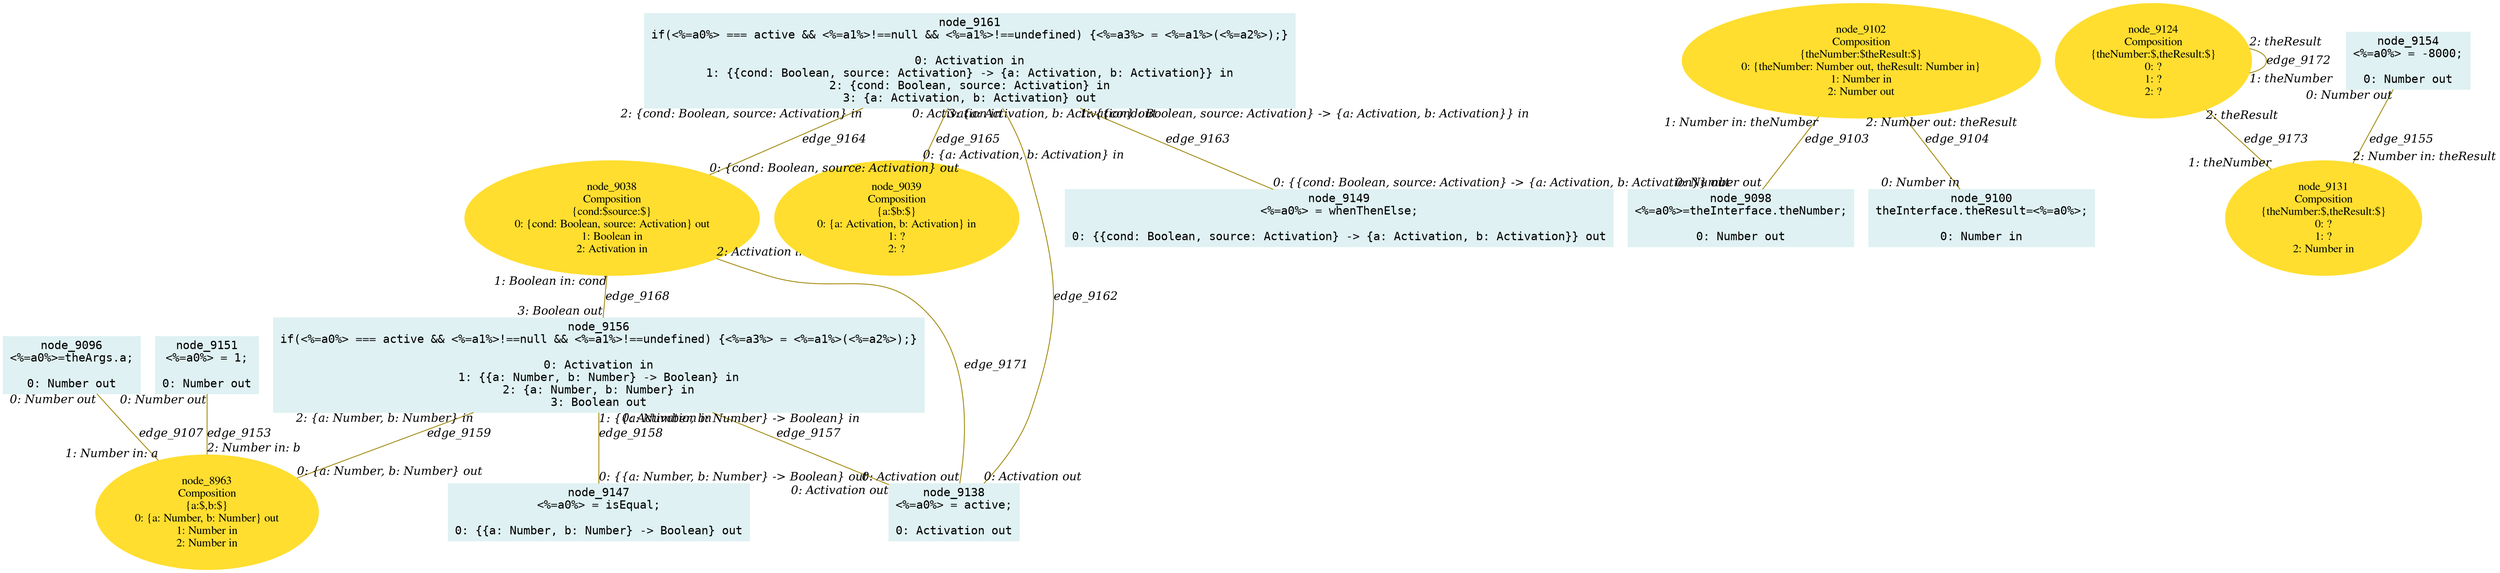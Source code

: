 digraph g{node_8963 [shape="ellipse", style="filled", color="#ffde2f", fontname="Times", label="node_8963
Composition
{a:$,b:$}
0: {a: Number, b: Number} out
1: Number in
2: Number in" ]
node_9038 [shape="ellipse", style="filled", color="#ffde2f", fontname="Times", label="node_9038
Composition
{cond:$source:$}
0: {cond: Boolean, source: Activation} out
1: Boolean in
2: Activation in" ]
node_9039 [shape="ellipse", style="filled", color="#ffde2f", fontname="Times", label="node_9039
Composition
{a:$b:$}
0: {a: Activation, b: Activation} in
1: ?
2: ?" ]
node_9096 [shape="box", style="filled", color="#dff1f2", fontname="Courier", label="node_9096
<%=a0%>=theArgs.a;

0: Number out" ]
node_9098 [shape="box", style="filled", color="#dff1f2", fontname="Courier", label="node_9098
<%=a0%>=theInterface.theNumber;

0: Number out" ]
node_9100 [shape="box", style="filled", color="#dff1f2", fontname="Courier", label="node_9100
theInterface.theResult=<%=a0%>;

0: Number in" ]
node_9102 [shape="ellipse", style="filled", color="#ffde2f", fontname="Times", label="node_9102
Composition
{theNumber:$theResult:$}
0: {theNumber: Number out, theResult: Number in}
1: Number in
2: Number out" ]
node_9124 [shape="ellipse", style="filled", color="#ffde2f", fontname="Times", label="node_9124
Composition
{theNumber:$,theResult:$}
0: ?
1: ?
2: ?" ]
node_9131 [shape="ellipse", style="filled", color="#ffde2f", fontname="Times", label="node_9131
Composition
{theNumber:$,theResult:$}
0: ?
1: ?
2: Number in" ]
node_9138 [shape="box", style="filled", color="#dff1f2", fontname="Courier", label="node_9138
<%=a0%> = active;

0: Activation out" ]
node_9147 [shape="box", style="filled", color="#dff1f2", fontname="Courier", label="node_9147
<%=a0%> = isEqual;

0: {{a: Number, b: Number} -> Boolean} out" ]
node_9149 [shape="box", style="filled", color="#dff1f2", fontname="Courier", label="node_9149
<%=a0%> = whenThenElse;

0: {{cond: Boolean, source: Activation} -> {a: Activation, b: Activation}} out" ]
node_9151 [shape="box", style="filled", color="#dff1f2", fontname="Courier", label="node_9151
<%=a0%> = 1;

0: Number out" ]
node_9154 [shape="box", style="filled", color="#dff1f2", fontname="Courier", label="node_9154
<%=a0%> = -8000;

0: Number out" ]
node_9156 [shape="box", style="filled", color="#dff1f2", fontname="Courier", label="node_9156
if(<%=a0%> === active && <%=a1%>!==null && <%=a1%>!==undefined) {<%=a3%> = <%=a1%>(<%=a2%>);}

0: Activation in
1: {{a: Number, b: Number} -> Boolean} in
2: {a: Number, b: Number} in
3: Boolean out" ]
node_9161 [shape="box", style="filled", color="#dff1f2", fontname="Courier", label="node_9161
if(<%=a0%> === active && <%=a1%>!==null && <%=a1%>!==undefined) {<%=a3%> = <%=a1%>(<%=a2%>);}

0: Activation in
1: {{cond: Boolean, source: Activation} -> {a: Activation, b: Activation}} in
2: {cond: Boolean, source: Activation} in
3: {a: Activation, b: Activation} out" ]
node_9102 -> node_9098 [dir=none, arrowHead=none, fontname="Times-Italic", arrowsize=1, color="#9d8400", label="edge_9103",  headlabel="0: Number out", taillabel="1: Number in: theNumber" ]
node_9102 -> node_9100 [dir=none, arrowHead=none, fontname="Times-Italic", arrowsize=1, color="#9d8400", label="edge_9104",  headlabel="0: Number in", taillabel="2: Number out: theResult" ]
node_9096 -> node_8963 [dir=none, arrowHead=none, fontname="Times-Italic", arrowsize=1, color="#9d8400", label="edge_9107",  headlabel="1: Number in: a", taillabel="0: Number out" ]
node_9151 -> node_8963 [dir=none, arrowHead=none, fontname="Times-Italic", arrowsize=1, color="#9d8400", label="edge_9153",  headlabel="2: Number in: b", taillabel="0: Number out" ]
node_9154 -> node_9131 [dir=none, arrowHead=none, fontname="Times-Italic", arrowsize=1, color="#9d8400", label="edge_9155",  headlabel="2: Number in: theResult", taillabel="0: Number out" ]
node_9156 -> node_9138 [dir=none, arrowHead=none, fontname="Times-Italic", arrowsize=1, color="#9d8400", label="edge_9157",  headlabel="0: Activation out", taillabel="0: Activation in" ]
node_9156 -> node_9147 [dir=none, arrowHead=none, fontname="Times-Italic", arrowsize=1, color="#9d8400", label="edge_9158",  headlabel="0: {{a: Number, b: Number} -> Boolean} out", taillabel="1: {{a: Number, b: Number} -> Boolean} in" ]
node_9156 -> node_8963 [dir=none, arrowHead=none, fontname="Times-Italic", arrowsize=1, color="#9d8400", label="edge_9159",  headlabel="0: {a: Number, b: Number} out", taillabel="2: {a: Number, b: Number} in" ]
node_9161 -> node_9138 [dir=none, arrowHead=none, fontname="Times-Italic", arrowsize=1, color="#9d8400", label="edge_9162",  headlabel="0: Activation out", taillabel="0: Activation in" ]
node_9161 -> node_9149 [dir=none, arrowHead=none, fontname="Times-Italic", arrowsize=1, color="#9d8400", label="edge_9163",  headlabel="0: {{cond: Boolean, source: Activation} -> {a: Activation, b: Activation}} out", taillabel="1: {{cond: Boolean, source: Activation} -> {a: Activation, b: Activation}} in" ]
node_9161 -> node_9038 [dir=none, arrowHead=none, fontname="Times-Italic", arrowsize=1, color="#9d8400", label="edge_9164",  headlabel="0: {cond: Boolean, source: Activation} out", taillabel="2: {cond: Boolean, source: Activation} in" ]
node_9161 -> node_9039 [dir=none, arrowHead=none, fontname="Times-Italic", arrowsize=1, color="#9d8400", label="edge_9165",  headlabel="0: {a: Activation, b: Activation} in", taillabel="3: {a: Activation, b: Activation} out" ]
node_9038 -> node_9156 [dir=none, arrowHead=none, fontname="Times-Italic", arrowsize=1, color="#9d8400", label="edge_9168",  headlabel="3: Boolean out", taillabel="1: Boolean in: cond" ]
node_9038 -> node_9138 [dir=none, arrowHead=none, fontname="Times-Italic", arrowsize=1, color="#9d8400", label="edge_9171",  headlabel="0: Activation out", taillabel="2: Activation in: source" ]
node_9124 -> node_9124 [dir=none, arrowHead=none, fontname="Times-Italic", arrowsize=1, color="#9d8400", label="edge_9172",  headlabel="1: theNumber", taillabel="2: theResult" ]
node_9124 -> node_9131 [dir=none, arrowHead=none, fontname="Times-Italic", arrowsize=1, color="#9d8400", label="edge_9173",  headlabel="1: theNumber", taillabel="2: theResult" ]
}